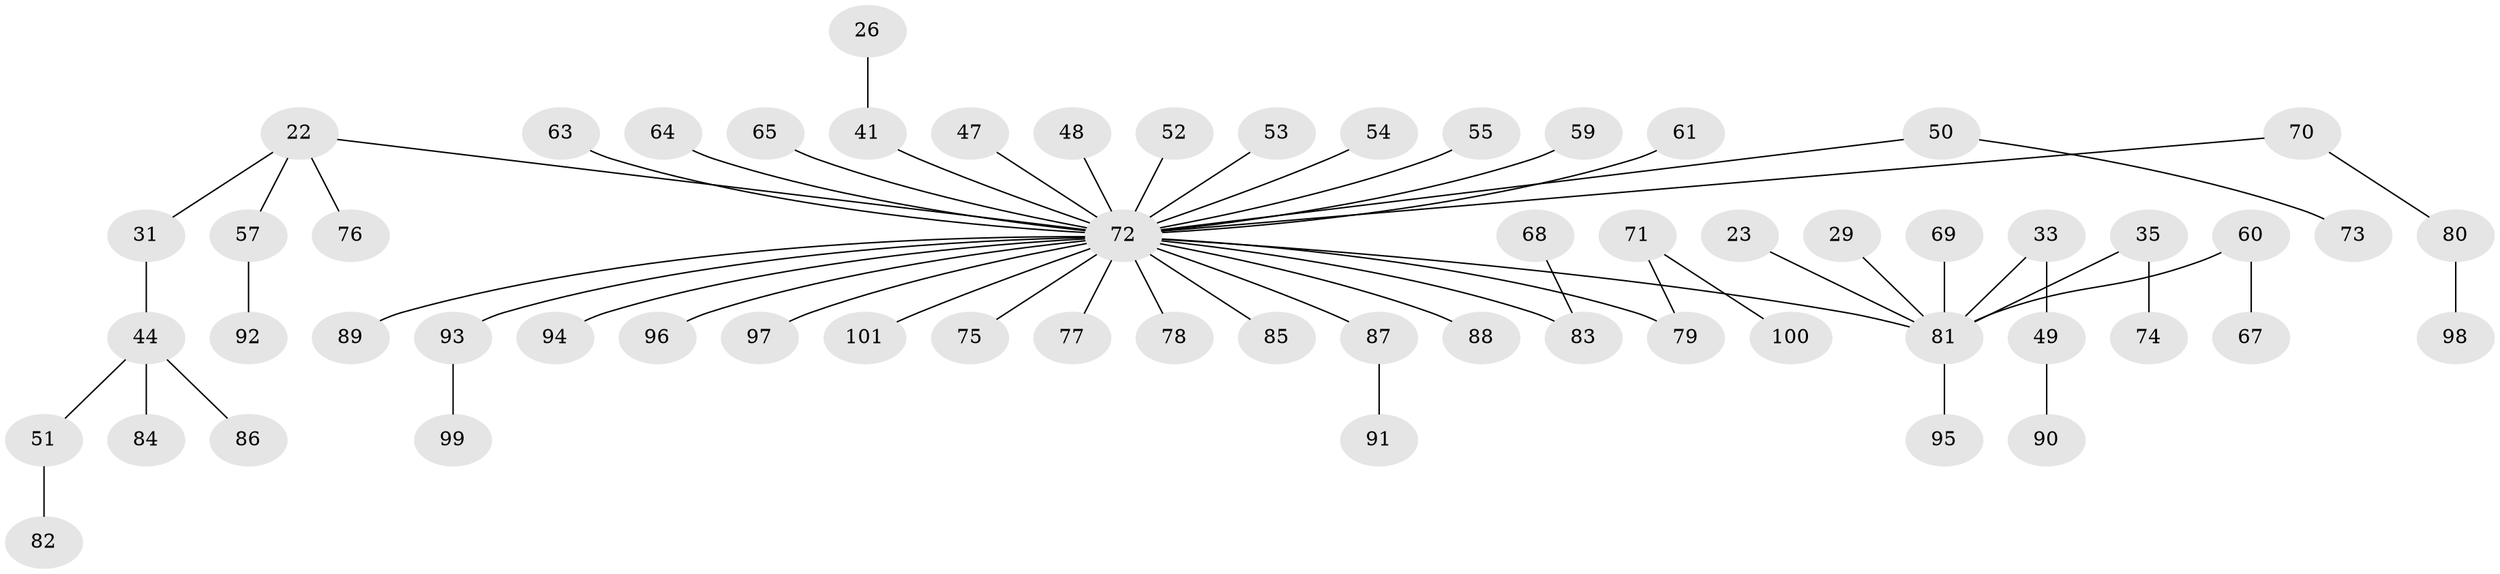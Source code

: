 // original degree distribution, {5: 0.009900990099009901, 3: 0.2079207920792079, 6: 0.019801980198019802, 9: 0.009900990099009901, 4: 0.04950495049504951, 2: 0.19801980198019803, 1: 0.504950495049505}
// Generated by graph-tools (version 1.1) at 2025/56/03/04/25 21:56:20]
// undirected, 60 vertices, 59 edges
graph export_dot {
graph [start="1"]
  node [color=gray90,style=filled];
  22;
  23;
  26;
  29;
  31;
  33;
  35;
  41 [super="+15"];
  44 [super="+40"];
  47;
  48;
  49;
  50;
  51;
  52;
  53;
  54;
  55;
  57;
  59;
  60;
  61;
  63;
  64;
  65;
  67;
  68;
  69;
  70;
  71;
  72 [super="+3+10+56+17+27+37+42+32+30+34+36+58+18+66+43+45"];
  73;
  74;
  75;
  76;
  77;
  78;
  79 [super="+62"];
  80;
  81 [super="+13+14+24"];
  82;
  83 [super="+46"];
  84;
  85;
  86;
  87;
  88;
  89;
  90;
  91;
  92;
  93;
  94;
  95;
  96;
  97;
  98;
  99;
  100;
  101;
  22 -- 31;
  22 -- 57;
  22 -- 76;
  22 -- 72;
  23 -- 81;
  26 -- 41;
  29 -- 81;
  31 -- 44;
  33 -- 49;
  33 -- 81;
  35 -- 74;
  35 -- 81;
  41 -- 72;
  44 -- 84;
  44 -- 86;
  44 -- 51;
  47 -- 72;
  48 -- 72;
  49 -- 90;
  50 -- 73;
  50 -- 72;
  51 -- 82;
  52 -- 72;
  53 -- 72;
  54 -- 72;
  55 -- 72;
  57 -- 92;
  59 -- 72;
  60 -- 67;
  60 -- 81;
  61 -- 72;
  63 -- 72;
  64 -- 72;
  65 -- 72;
  68 -- 83;
  69 -- 81;
  70 -- 80;
  70 -- 72;
  71 -- 100;
  71 -- 79;
  72 -- 77;
  72 -- 85;
  72 -- 88;
  72 -- 89;
  72 -- 101;
  72 -- 96;
  72 -- 75;
  72 -- 81;
  72 -- 87;
  72 -- 93;
  72 -- 97;
  72 -- 78;
  72 -- 94;
  72 -- 83;
  72 -- 79;
  80 -- 98;
  81 -- 95;
  87 -- 91;
  93 -- 99;
}
